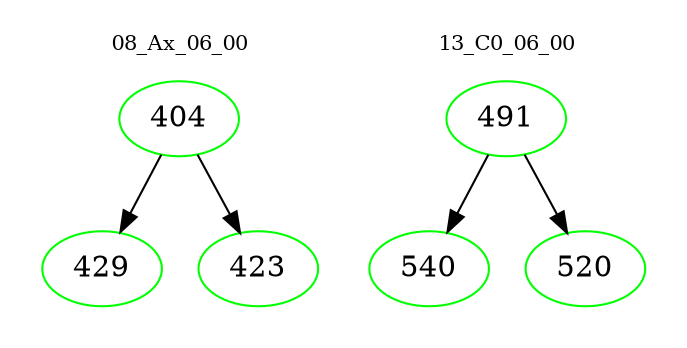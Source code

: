 digraph{
subgraph cluster_0 {
color = white
label = "08_Ax_06_00";
fontsize=10;
T0_404 [label="404", color="green"]
T0_404 -> T0_429 [color="black"]
T0_429 [label="429", color="green"]
T0_404 -> T0_423 [color="black"]
T0_423 [label="423", color="green"]
}
subgraph cluster_1 {
color = white
label = "13_C0_06_00";
fontsize=10;
T1_491 [label="491", color="green"]
T1_491 -> T1_540 [color="black"]
T1_540 [label="540", color="green"]
T1_491 -> T1_520 [color="black"]
T1_520 [label="520", color="green"]
}
}
